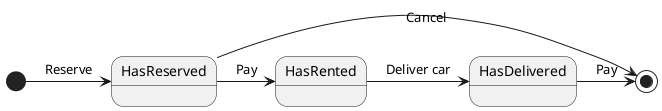 @startuml
[*] -> HasReserved : Reserve
HasReserved -> HasRented : Pay
HasReserved -> [*] : Cancel
HasRented -> HasDelivered : Deliver car
HasDelivered -> [*] : Pay
@enduml
